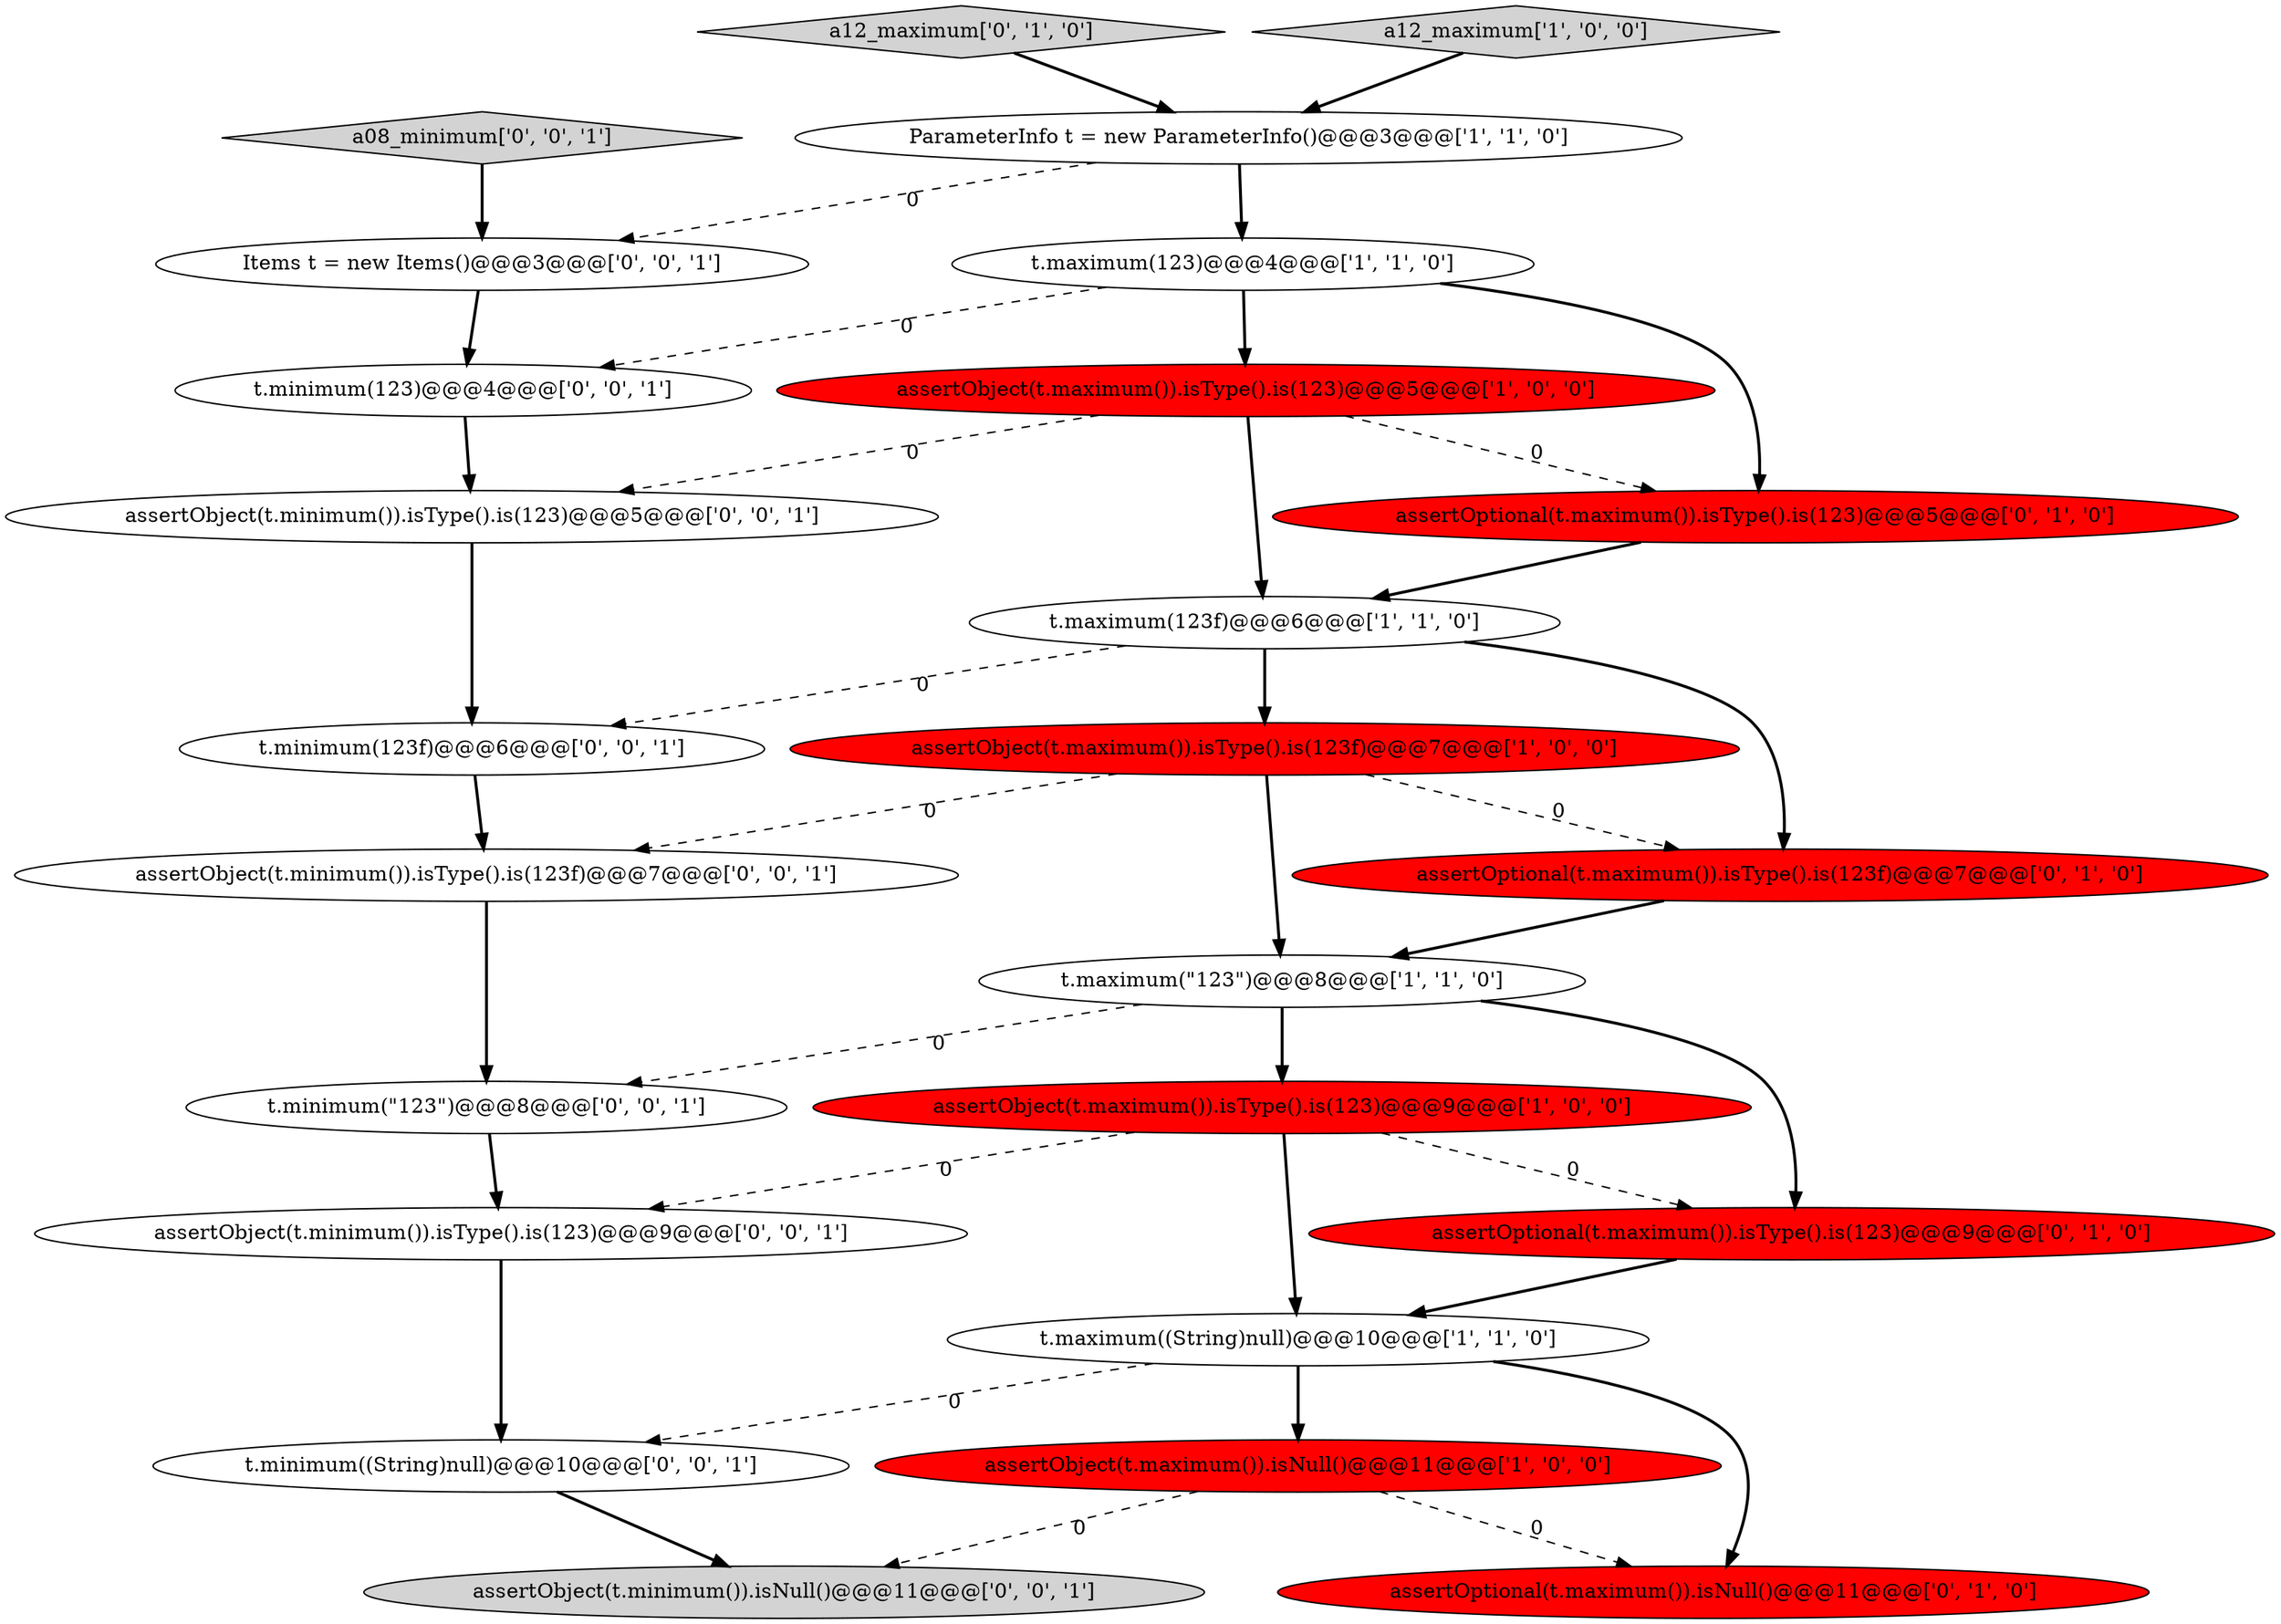 digraph {
13 [style = filled, label = "a12_maximum['0', '1', '0']", fillcolor = lightgray, shape = diamond image = "AAA0AAABBB2BBB"];
9 [style = filled, label = "assertObject(t.maximum()).isType().is(123)@@@5@@@['1', '0', '0']", fillcolor = red, shape = ellipse image = "AAA1AAABBB1BBB"];
16 [style = filled, label = "t.minimum(\"123\")@@@8@@@['0', '0', '1']", fillcolor = white, shape = ellipse image = "AAA0AAABBB3BBB"];
4 [style = filled, label = "assertObject(t.maximum()).isType().is(123f)@@@7@@@['1', '0', '0']", fillcolor = red, shape = ellipse image = "AAA1AAABBB1BBB"];
20 [style = filled, label = "assertObject(t.minimum()).isNull()@@@11@@@['0', '0', '1']", fillcolor = lightgray, shape = ellipse image = "AAA0AAABBB3BBB"];
2 [style = filled, label = "assertObject(t.maximum()).isNull()@@@11@@@['1', '0', '0']", fillcolor = red, shape = ellipse image = "AAA1AAABBB1BBB"];
15 [style = filled, label = "t.minimum(123f)@@@6@@@['0', '0', '1']", fillcolor = white, shape = ellipse image = "AAA0AAABBB3BBB"];
23 [style = filled, label = "t.minimum((String)null)@@@10@@@['0', '0', '1']", fillcolor = white, shape = ellipse image = "AAA0AAABBB3BBB"];
0 [style = filled, label = "t.maximum(123f)@@@6@@@['1', '1', '0']", fillcolor = white, shape = ellipse image = "AAA0AAABBB1BBB"];
8 [style = filled, label = "t.maximum(123)@@@4@@@['1', '1', '0']", fillcolor = white, shape = ellipse image = "AAA0AAABBB1BBB"];
12 [style = filled, label = "assertOptional(t.maximum()).isType().is(123)@@@9@@@['0', '1', '0']", fillcolor = red, shape = ellipse image = "AAA1AAABBB2BBB"];
14 [style = filled, label = "assertOptional(t.maximum()).isType().is(123)@@@5@@@['0', '1', '0']", fillcolor = red, shape = ellipse image = "AAA1AAABBB2BBB"];
6 [style = filled, label = "ParameterInfo t = new ParameterInfo()@@@3@@@['1', '1', '0']", fillcolor = white, shape = ellipse image = "AAA0AAABBB1BBB"];
11 [style = filled, label = "assertOptional(t.maximum()).isType().is(123f)@@@7@@@['0', '1', '0']", fillcolor = red, shape = ellipse image = "AAA1AAABBB2BBB"];
17 [style = filled, label = "Items t = new Items()@@@3@@@['0', '0', '1']", fillcolor = white, shape = ellipse image = "AAA0AAABBB3BBB"];
10 [style = filled, label = "assertOptional(t.maximum()).isNull()@@@11@@@['0', '1', '0']", fillcolor = red, shape = ellipse image = "AAA1AAABBB2BBB"];
5 [style = filled, label = "assertObject(t.maximum()).isType().is(123)@@@9@@@['1', '0', '0']", fillcolor = red, shape = ellipse image = "AAA1AAABBB1BBB"];
22 [style = filled, label = "assertObject(t.minimum()).isType().is(123)@@@9@@@['0', '0', '1']", fillcolor = white, shape = ellipse image = "AAA0AAABBB3BBB"];
7 [style = filled, label = "a12_maximum['1', '0', '0']", fillcolor = lightgray, shape = diamond image = "AAA0AAABBB1BBB"];
18 [style = filled, label = "assertObject(t.minimum()).isType().is(123)@@@5@@@['0', '0', '1']", fillcolor = white, shape = ellipse image = "AAA0AAABBB3BBB"];
1 [style = filled, label = "t.maximum(\"123\")@@@8@@@['1', '1', '0']", fillcolor = white, shape = ellipse image = "AAA0AAABBB1BBB"];
19 [style = filled, label = "a08_minimum['0', '0', '1']", fillcolor = lightgray, shape = diamond image = "AAA0AAABBB3BBB"];
21 [style = filled, label = "t.minimum(123)@@@4@@@['0', '0', '1']", fillcolor = white, shape = ellipse image = "AAA0AAABBB3BBB"];
24 [style = filled, label = "assertObject(t.minimum()).isType().is(123f)@@@7@@@['0', '0', '1']", fillcolor = white, shape = ellipse image = "AAA0AAABBB3BBB"];
3 [style = filled, label = "t.maximum((String)null)@@@10@@@['1', '1', '0']", fillcolor = white, shape = ellipse image = "AAA0AAABBB1BBB"];
1->5 [style = bold, label=""];
5->3 [style = bold, label=""];
23->20 [style = bold, label=""];
5->12 [style = dashed, label="0"];
2->20 [style = dashed, label="0"];
9->0 [style = bold, label=""];
11->1 [style = bold, label=""];
9->18 [style = dashed, label="0"];
18->15 [style = bold, label=""];
8->14 [style = bold, label=""];
0->11 [style = bold, label=""];
0->15 [style = dashed, label="0"];
6->17 [style = dashed, label="0"];
19->17 [style = bold, label=""];
8->21 [style = dashed, label="0"];
16->22 [style = bold, label=""];
22->23 [style = bold, label=""];
21->18 [style = bold, label=""];
2->10 [style = dashed, label="0"];
3->23 [style = dashed, label="0"];
3->10 [style = bold, label=""];
24->16 [style = bold, label=""];
9->14 [style = dashed, label="0"];
3->2 [style = bold, label=""];
14->0 [style = bold, label=""];
0->4 [style = bold, label=""];
1->16 [style = dashed, label="0"];
15->24 [style = bold, label=""];
7->6 [style = bold, label=""];
6->8 [style = bold, label=""];
8->9 [style = bold, label=""];
1->12 [style = bold, label=""];
4->1 [style = bold, label=""];
12->3 [style = bold, label=""];
13->6 [style = bold, label=""];
4->11 [style = dashed, label="0"];
4->24 [style = dashed, label="0"];
17->21 [style = bold, label=""];
5->22 [style = dashed, label="0"];
}
